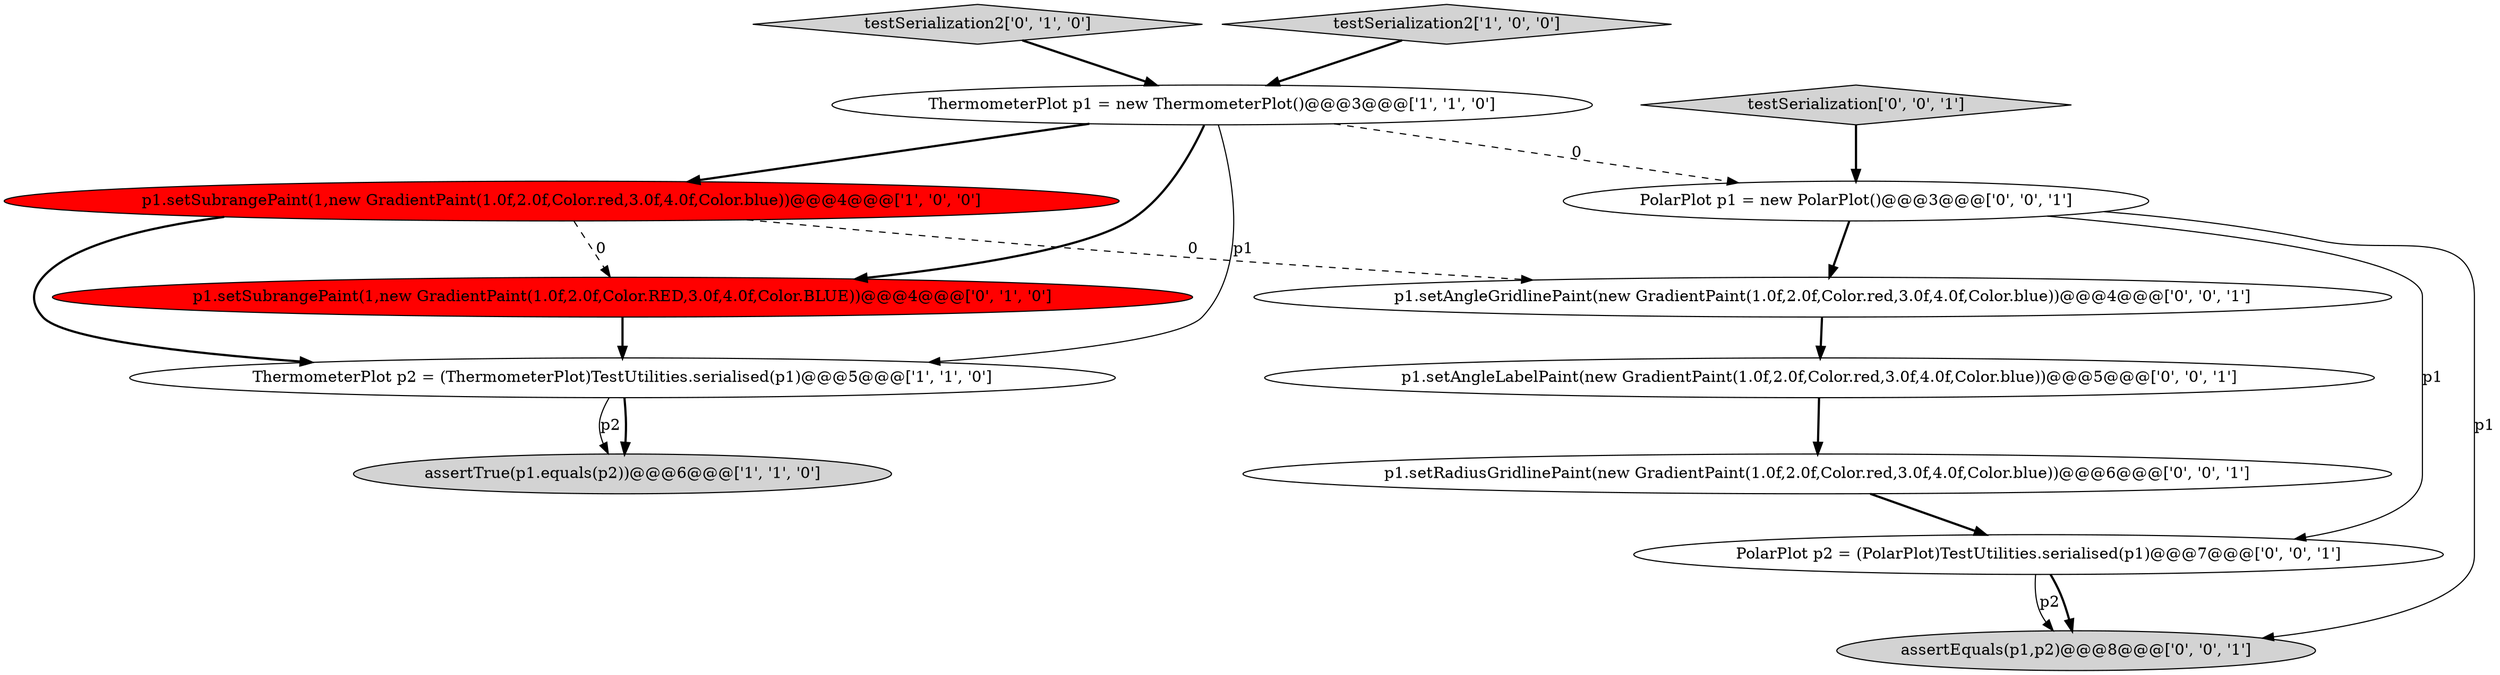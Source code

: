 digraph {
13 [style = filled, label = "testSerialization['0', '0', '1']", fillcolor = lightgray, shape = diamond image = "AAA0AAABBB3BBB"];
11 [style = filled, label = "p1.setAngleLabelPaint(new GradientPaint(1.0f,2.0f,Color.red,3.0f,4.0f,Color.blue))@@@5@@@['0', '0', '1']", fillcolor = white, shape = ellipse image = "AAA0AAABBB3BBB"];
5 [style = filled, label = "testSerialization2['0', '1', '0']", fillcolor = lightgray, shape = diamond image = "AAA0AAABBB2BBB"];
10 [style = filled, label = "p1.setAngleGridlinePaint(new GradientPaint(1.0f,2.0f,Color.red,3.0f,4.0f,Color.blue))@@@4@@@['0', '0', '1']", fillcolor = white, shape = ellipse image = "AAA0AAABBB3BBB"];
9 [style = filled, label = "PolarPlot p2 = (PolarPlot)TestUtilities.serialised(p1)@@@7@@@['0', '0', '1']", fillcolor = white, shape = ellipse image = "AAA0AAABBB3BBB"];
4 [style = filled, label = "p1.setSubrangePaint(1,new GradientPaint(1.0f,2.0f,Color.red,3.0f,4.0f,Color.blue))@@@4@@@['1', '0', '0']", fillcolor = red, shape = ellipse image = "AAA1AAABBB1BBB"];
2 [style = filled, label = "assertTrue(p1.equals(p2))@@@6@@@['1', '1', '0']", fillcolor = lightgray, shape = ellipse image = "AAA0AAABBB1BBB"];
12 [style = filled, label = "p1.setRadiusGridlinePaint(new GradientPaint(1.0f,2.0f,Color.red,3.0f,4.0f,Color.blue))@@@6@@@['0', '0', '1']", fillcolor = white, shape = ellipse image = "AAA0AAABBB3BBB"];
7 [style = filled, label = "PolarPlot p1 = new PolarPlot()@@@3@@@['0', '0', '1']", fillcolor = white, shape = ellipse image = "AAA0AAABBB3BBB"];
0 [style = filled, label = "testSerialization2['1', '0', '0']", fillcolor = lightgray, shape = diamond image = "AAA0AAABBB1BBB"];
6 [style = filled, label = "p1.setSubrangePaint(1,new GradientPaint(1.0f,2.0f,Color.RED,3.0f,4.0f,Color.BLUE))@@@4@@@['0', '1', '0']", fillcolor = red, shape = ellipse image = "AAA1AAABBB2BBB"];
3 [style = filled, label = "ThermometerPlot p1 = new ThermometerPlot()@@@3@@@['1', '1', '0']", fillcolor = white, shape = ellipse image = "AAA0AAABBB1BBB"];
1 [style = filled, label = "ThermometerPlot p2 = (ThermometerPlot)TestUtilities.serialised(p1)@@@5@@@['1', '1', '0']", fillcolor = white, shape = ellipse image = "AAA0AAABBB1BBB"];
8 [style = filled, label = "assertEquals(p1,p2)@@@8@@@['0', '0', '1']", fillcolor = lightgray, shape = ellipse image = "AAA0AAABBB3BBB"];
0->3 [style = bold, label=""];
5->3 [style = bold, label=""];
7->8 [style = solid, label="p1"];
7->9 [style = solid, label="p1"];
7->10 [style = bold, label=""];
9->8 [style = solid, label="p2"];
3->7 [style = dashed, label="0"];
3->1 [style = solid, label="p1"];
3->6 [style = bold, label=""];
11->12 [style = bold, label=""];
4->6 [style = dashed, label="0"];
12->9 [style = bold, label=""];
9->8 [style = bold, label=""];
3->4 [style = bold, label=""];
6->1 [style = bold, label=""];
13->7 [style = bold, label=""];
1->2 [style = bold, label=""];
4->1 [style = bold, label=""];
4->10 [style = dashed, label="0"];
1->2 [style = solid, label="p2"];
10->11 [style = bold, label=""];
}
